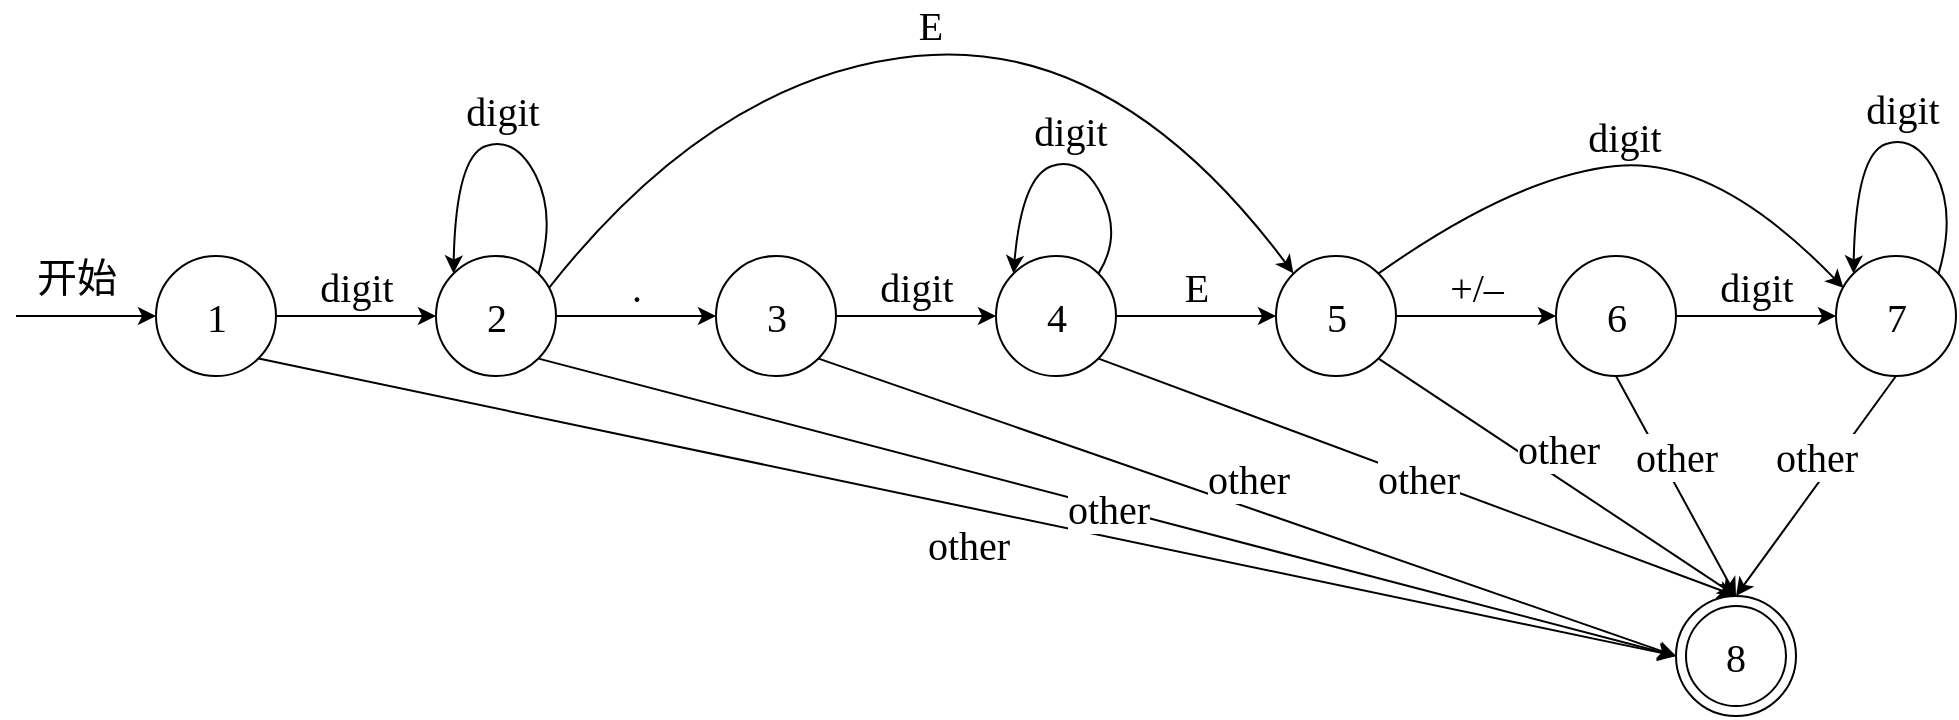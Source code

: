 <mxfile version="17.1.3" type="github"><diagram id="abUS_4wyR18_cMv0XtyM" name="Page-1"><mxGraphModel dx="1478" dy="701" grid="1" gridSize="10" guides="1" tooltips="1" connect="1" arrows="1" fold="1" page="0" pageScale="1" pageWidth="1169" pageHeight="827" math="0" shadow="0"><root><mxCell id="0"/><mxCell id="1" parent="0"/><mxCell id="eFq4i3V3FPUjtzhNM8lQ-3" value="&lt;span style=&quot;font-size: 20px&quot;&gt;digit&lt;/span&gt;" style="edgeStyle=orthogonalEdgeStyle;rounded=0;orthogonalLoop=1;jettySize=auto;html=1;labelPosition=center;verticalLabelPosition=top;align=center;verticalAlign=bottom;fontFamily=Times New Roman;" edge="1" parent="1" source="eFq4i3V3FPUjtzhNM8lQ-1" target="eFq4i3V3FPUjtzhNM8lQ-2"><mxGeometry relative="1" as="geometry"/></mxCell><mxCell id="eFq4i3V3FPUjtzhNM8lQ-1" value="&lt;font style=&quot;font-size: 20px&quot; face=&quot;Times New Roman&quot;&gt;1&lt;/font&gt;" style="verticalLabelPosition=middle;verticalAlign=middle;html=1;shape=mxgraph.flowchart.on-page_reference;perimeterSpacing=0;fontFamily=宋体-简;labelPosition=center;align=center;" vertex="1" parent="1"><mxGeometry x="60" y="270" width="60" height="60" as="geometry"/></mxCell><mxCell id="eFq4i3V3FPUjtzhNM8lQ-5" value="." style="edgeStyle=orthogonalEdgeStyle;rounded=0;orthogonalLoop=1;jettySize=auto;html=1;fontSize=20;fontFamily=Times New Roman;labelPosition=center;verticalLabelPosition=top;align=center;verticalAlign=bottom;" edge="1" parent="1" source="eFq4i3V3FPUjtzhNM8lQ-2" target="eFq4i3V3FPUjtzhNM8lQ-4"><mxGeometry relative="1" as="geometry"/></mxCell><mxCell id="eFq4i3V3FPUjtzhNM8lQ-2" value="2" style="verticalLabelPosition=middle;verticalAlign=middle;html=1;shape=mxgraph.flowchart.on-page_reference;perimeterSpacing=0;labelPosition=center;align=center;fontSize=20;fontFamily=Times New Roman;" vertex="1" parent="1"><mxGeometry x="200" y="270" width="60" height="60" as="geometry"/></mxCell><mxCell id="eFq4i3V3FPUjtzhNM8lQ-4" value="3" style="verticalLabelPosition=middle;verticalAlign=middle;html=1;shape=mxgraph.flowchart.on-page_reference;perimeterSpacing=0;fontFamily=Times New Roman;labelPosition=center;align=center;fontSize=20;" vertex="1" parent="1"><mxGeometry x="340" y="270" width="60" height="60" as="geometry"/></mxCell><mxCell id="eFq4i3V3FPUjtzhNM8lQ-9" value="E" style="edgeStyle=orthogonalEdgeStyle;rounded=0;orthogonalLoop=1;jettySize=auto;html=1;verticalAlign=bottom;fontSize=20;fontFamily=Times New Roman;" edge="1" parent="1" source="eFq4i3V3FPUjtzhNM8lQ-6" target="eFq4i3V3FPUjtzhNM8lQ-8"><mxGeometry relative="1" as="geometry"/></mxCell><mxCell id="eFq4i3V3FPUjtzhNM8lQ-6" value="4" style="verticalLabelPosition=middle;verticalAlign=middle;html=1;shape=mxgraph.flowchart.on-page_reference;perimeterSpacing=0;fontFamily=Times New Roman;fontSize=20;labelPosition=center;align=center;" vertex="1" parent="1"><mxGeometry x="480" y="270" width="60" height="60" as="geometry"/></mxCell><mxCell id="eFq4i3V3FPUjtzhNM8lQ-11" value="+/–" style="edgeStyle=orthogonalEdgeStyle;rounded=0;orthogonalLoop=1;jettySize=auto;html=1;fontFamily=Times New Roman;fontSize=20;labelPosition=center;verticalLabelPosition=top;align=center;verticalAlign=bottom;" edge="1" parent="1" source="eFq4i3V3FPUjtzhNM8lQ-8" target="eFq4i3V3FPUjtzhNM8lQ-10"><mxGeometry relative="1" as="geometry"/></mxCell><mxCell id="eFq4i3V3FPUjtzhNM8lQ-8" value="5" style="verticalLabelPosition=middle;verticalAlign=middle;html=1;shape=mxgraph.flowchart.on-page_reference;perimeterSpacing=0;labelPosition=center;align=center;fontSize=20;fontFamily=Times New Roman;" vertex="1" parent="1"><mxGeometry x="620" y="270" width="60" height="60" as="geometry"/></mxCell><mxCell id="eFq4i3V3FPUjtzhNM8lQ-13" value="digit" style="edgeStyle=orthogonalEdgeStyle;rounded=0;orthogonalLoop=1;jettySize=auto;html=1;fontSize=20;fontFamily=Times New Roman;labelPosition=center;verticalLabelPosition=top;align=center;verticalAlign=bottom;" edge="1" parent="1" source="eFq4i3V3FPUjtzhNM8lQ-10" target="eFq4i3V3FPUjtzhNM8lQ-12"><mxGeometry relative="1" as="geometry"/></mxCell><mxCell id="eFq4i3V3FPUjtzhNM8lQ-10" value="6" style="verticalLabelPosition=middle;verticalAlign=middle;html=1;shape=mxgraph.flowchart.on-page_reference;perimeterSpacing=0;fontFamily=Times New Roman;fontSize=20;labelPosition=center;align=center;" vertex="1" parent="1"><mxGeometry x="760" y="270" width="60" height="60" as="geometry"/></mxCell><mxCell id="eFq4i3V3FPUjtzhNM8lQ-15" value="other" style="orthogonalLoop=1;jettySize=auto;html=1;rounded=0;entryX=0.5;entryY=0;entryDx=0;entryDy=0;entryPerimeter=0;exitX=0.5;exitY=1;exitDx=0;exitDy=0;exitPerimeter=0;fontFamily=Times New Roman;labelPosition=center;verticalLabelPosition=top;align=center;verticalAlign=bottom;fontSize=20;" edge="1" parent="1" source="eFq4i3V3FPUjtzhNM8lQ-12" target="eFq4i3V3FPUjtzhNM8lQ-14"><mxGeometry relative="1" as="geometry"/></mxCell><mxCell id="eFq4i3V3FPUjtzhNM8lQ-12" value="7" style="verticalLabelPosition=middle;verticalAlign=middle;html=1;shape=mxgraph.flowchart.on-page_reference;perimeterSpacing=0;labelPosition=center;align=center;fontFamily=Times New Roman;fontSize=20;" vertex="1" parent="1"><mxGeometry x="900" y="270" width="60" height="60" as="geometry"/></mxCell><mxCell id="eFq4i3V3FPUjtzhNM8lQ-16" value="" style="endArrow=classic;html=1;rounded=0;" edge="1" parent="1"><mxGeometry width="50" height="50" relative="1" as="geometry"><mxPoint x="-10" y="300" as="sourcePoint"/><mxPoint x="60" y="300" as="targetPoint"/></mxGeometry></mxCell><mxCell id="eFq4i3V3FPUjtzhNM8lQ-17" value="&lt;font face=&quot;宋体-简&quot; style=&quot;font-size: 20px&quot;&gt;开始&lt;/font&gt;" style="text;html=1;resizable=0;autosize=1;align=center;verticalAlign=middle;points=[];fillColor=none;strokeColor=none;rounded=0;" vertex="1" parent="1"><mxGeometry x="-10" y="270" width="60" height="20" as="geometry"/></mxCell><mxCell id="eFq4i3V3FPUjtzhNM8lQ-20" value="digit" style="curved=1;endArrow=classic;html=1;fontFamily=Times New Roman;fontSize=20;exitX=0.855;exitY=0.145;exitDx=0;exitDy=0;exitPerimeter=0;entryX=0.145;entryY=0.145;entryDx=0;entryDy=0;entryPerimeter=0;labelPosition=center;verticalLabelPosition=top;align=center;verticalAlign=bottom;" edge="1" parent="1" source="eFq4i3V3FPUjtzhNM8lQ-2" target="eFq4i3V3FPUjtzhNM8lQ-2"><mxGeometry width="50" height="50" relative="1" as="geometry"><mxPoint x="230" y="250" as="sourcePoint"/><mxPoint x="280" y="200" as="targetPoint"/><Array as="points"><mxPoint x="260" y="250"/><mxPoint x="240" y="210"/><mxPoint x="210" y="220"/></Array></mxGeometry></mxCell><mxCell id="eFq4i3V3FPUjtzhNM8lQ-21" value="&lt;span style=&quot;font-size: 20px&quot;&gt;digit&lt;/span&gt;" style="edgeStyle=orthogonalEdgeStyle;rounded=0;orthogonalLoop=1;jettySize=auto;html=1;labelPosition=center;verticalLabelPosition=top;align=center;verticalAlign=bottom;fontFamily=Times New Roman;exitX=1;exitY=0.5;exitDx=0;exitDy=0;exitPerimeter=0;entryX=0;entryY=0.5;entryDx=0;entryDy=0;entryPerimeter=0;" edge="1" parent="1" source="eFq4i3V3FPUjtzhNM8lQ-4" target="eFq4i3V3FPUjtzhNM8lQ-6"><mxGeometry relative="1" as="geometry"><mxPoint x="418" y="310.0" as="sourcePoint"/><mxPoint x="498" y="310.0" as="targetPoint"/></mxGeometry></mxCell><mxCell id="eFq4i3V3FPUjtzhNM8lQ-22" value="digit" style="curved=1;endArrow=classic;html=1;fontFamily=Times New Roman;fontSize=20;exitX=0.855;exitY=0.145;exitDx=0;exitDy=0;exitPerimeter=0;labelPosition=center;verticalLabelPosition=top;align=center;verticalAlign=bottom;entryX=0.145;entryY=0.145;entryDx=0;entryDy=0;entryPerimeter=0;" edge="1" parent="1" source="eFq4i3V3FPUjtzhNM8lQ-6" target="eFq4i3V3FPUjtzhNM8lQ-6"><mxGeometry width="50" height="50" relative="1" as="geometry"><mxPoint x="534.3" y="288.7" as="sourcePoint"/><mxPoint x="492" y="270" as="targetPoint"/><Array as="points"><mxPoint x="543" y="260"/><mxPoint x="523" y="220"/><mxPoint x="493" y="230"/></Array></mxGeometry></mxCell><mxCell id="eFq4i3V3FPUjtzhNM8lQ-23" value="digit" style="curved=1;endArrow=classic;html=1;fontFamily=Times New Roman;fontSize=20;exitX=0.855;exitY=0.145;exitDx=0;exitDy=0;exitPerimeter=0;entryX=0.145;entryY=0.145;entryDx=0;entryDy=0;entryPerimeter=0;labelPosition=center;verticalLabelPosition=top;align=center;verticalAlign=bottom;" edge="1" parent="1" source="eFq4i3V3FPUjtzhNM8lQ-12" target="eFq4i3V3FPUjtzhNM8lQ-12"><mxGeometry width="50" height="50" relative="1" as="geometry"><mxPoint x="951.3" y="277.7" as="sourcePoint"/><mxPoint x="908.7" y="277.7" as="targetPoint"/><Array as="points"><mxPoint x="960" y="249"/><mxPoint x="940" y="209"/><mxPoint x="910" y="219"/></Array></mxGeometry></mxCell><mxCell id="eFq4i3V3FPUjtzhNM8lQ-26" value="E" style="curved=1;endArrow=classic;html=1;fontFamily=Times New Roman;fontSize=20;exitX=0.942;exitY=0.265;exitDx=0;exitDy=0;exitPerimeter=0;entryX=0.145;entryY=0.145;entryDx=0;entryDy=0;entryPerimeter=0;verticalAlign=bottom;" edge="1" parent="1" source="eFq4i3V3FPUjtzhNM8lQ-2" target="eFq4i3V3FPUjtzhNM8lQ-8"><mxGeometry width="50" height="50" relative="1" as="geometry"><mxPoint x="440" y="370" as="sourcePoint"/><mxPoint x="490" y="320" as="targetPoint"/><Array as="points"><mxPoint x="340" y="180"/><mxPoint x="540" y="160"/></Array></mxGeometry></mxCell><mxCell id="eFq4i3V3FPUjtzhNM8lQ-27" value="digit" style="curved=1;endArrow=classic;html=1;fontFamily=Times New Roman;fontSize=20;exitX=0.855;exitY=0.145;exitDx=0;exitDy=0;exitPerimeter=0;entryX=0.063;entryY=0.267;entryDx=0;entryDy=0;entryPerimeter=0;verticalAlign=bottom;" edge="1" parent="1" source="eFq4i3V3FPUjtzhNM8lQ-8" target="eFq4i3V3FPUjtzhNM8lQ-12"><mxGeometry width="50" height="50" relative="1" as="geometry"><mxPoint x="570" y="340" as="sourcePoint"/><mxPoint x="620" y="290" as="targetPoint"/><Array as="points"><mxPoint x="740" y="230"/><mxPoint x="840" y="220"/></Array></mxGeometry></mxCell><mxCell id="eFq4i3V3FPUjtzhNM8lQ-28" value="" style="group" vertex="1" connectable="0" parent="1"><mxGeometry x="900" y="410" width="60" height="60" as="geometry"/></mxCell><mxCell id="eFq4i3V3FPUjtzhNM8lQ-29" value="" style="group" vertex="1" connectable="0" parent="eFq4i3V3FPUjtzhNM8lQ-28"><mxGeometry x="-80" y="30" width="60" height="60" as="geometry"/></mxCell><mxCell id="eFq4i3V3FPUjtzhNM8lQ-14" value="8" style="verticalLabelPosition=middle;verticalAlign=middle;html=1;shape=mxgraph.flowchart.on-page_reference;perimeterSpacing=0;fontSize=20;fontFamily=Times New Roman;labelPosition=center;align=center;" vertex="1" parent="eFq4i3V3FPUjtzhNM8lQ-29"><mxGeometry width="60" height="60" as="geometry"/></mxCell><mxCell id="eFq4i3V3FPUjtzhNM8lQ-24" value="8" style="ellipse;whiteSpace=wrap;html=1;fontFamily=Times New Roman;fontSize=20;" vertex="1" parent="eFq4i3V3FPUjtzhNM8lQ-29"><mxGeometry x="5" y="5" width="50" height="50" as="geometry"/></mxCell><mxCell id="eFq4i3V3FPUjtzhNM8lQ-30" value="other" style="endArrow=classic;html=1;rounded=0;fontFamily=Times New Roman;fontSize=20;exitX=0.855;exitY=0.855;exitDx=0;exitDy=0;exitPerimeter=0;entryX=0;entryY=0.5;entryDx=0;entryDy=0;entryPerimeter=0;labelPosition=center;verticalLabelPosition=bottom;align=center;verticalAlign=top;" edge="1" parent="1" source="eFq4i3V3FPUjtzhNM8lQ-1" target="eFq4i3V3FPUjtzhNM8lQ-14"><mxGeometry width="50" height="50" relative="1" as="geometry"><mxPoint x="400" y="430" as="sourcePoint"/><mxPoint x="450" y="380" as="targetPoint"/></mxGeometry></mxCell><mxCell id="eFq4i3V3FPUjtzhNM8lQ-31" value="other" style="endArrow=classic;html=1;rounded=0;fontFamily=Times New Roman;fontSize=20;exitX=0.855;exitY=0.855;exitDx=0;exitDy=0;exitPerimeter=0;labelPosition=center;verticalLabelPosition=middle;align=center;verticalAlign=middle;" edge="1" parent="1" source="eFq4i3V3FPUjtzhNM8lQ-2"><mxGeometry width="50" height="50" relative="1" as="geometry"><mxPoint x="400" y="430" as="sourcePoint"/><mxPoint x="820" y="470" as="targetPoint"/></mxGeometry></mxCell><mxCell id="eFq4i3V3FPUjtzhNM8lQ-32" value="other" style="endArrow=classic;html=1;rounded=0;fontFamily=Times New Roman;fontSize=20;exitX=0.855;exitY=0.855;exitDx=0;exitDy=0;exitPerimeter=0;entryX=0;entryY=0.5;entryDx=0;entryDy=0;entryPerimeter=0;labelPosition=center;verticalLabelPosition=top;align=center;verticalAlign=bottom;" edge="1" parent="1" source="eFq4i3V3FPUjtzhNM8lQ-4" target="eFq4i3V3FPUjtzhNM8lQ-14"><mxGeometry width="50" height="50" relative="1" as="geometry"><mxPoint x="560" y="370" as="sourcePoint"/><mxPoint x="610" y="320" as="targetPoint"/></mxGeometry></mxCell><mxCell id="eFq4i3V3FPUjtzhNM8lQ-34" value="other" style="endArrow=classic;html=1;rounded=0;fontFamily=Times New Roman;fontSize=20;exitX=0.855;exitY=0.855;exitDx=0;exitDy=0;exitPerimeter=0;entryX=0.5;entryY=0;entryDx=0;entryDy=0;entryPerimeter=0;labelPosition=center;verticalLabelPosition=middle;align=center;verticalAlign=middle;" edge="1" parent="1" source="eFq4i3V3FPUjtzhNM8lQ-6" target="eFq4i3V3FPUjtzhNM8lQ-14"><mxGeometry width="50" height="50" relative="1" as="geometry"><mxPoint x="530" y="390" as="sourcePoint"/><mxPoint x="820" y="470" as="targetPoint"/></mxGeometry></mxCell><mxCell id="eFq4i3V3FPUjtzhNM8lQ-35" value="other" style="endArrow=classic;html=1;rounded=0;fontFamily=Times New Roman;fontSize=20;exitX=0.855;exitY=0.855;exitDx=0;exitDy=0;exitPerimeter=0;labelPosition=center;verticalLabelPosition=top;align=center;verticalAlign=bottom;" edge="1" parent="1" source="eFq4i3V3FPUjtzhNM8lQ-8"><mxGeometry width="50" height="50" relative="1" as="geometry"><mxPoint x="530" y="390" as="sourcePoint"/><mxPoint x="850" y="440" as="targetPoint"/></mxGeometry></mxCell><mxCell id="eFq4i3V3FPUjtzhNM8lQ-36" value="other" style="endArrow=classic;html=1;rounded=0;fontFamily=Times New Roman;fontSize=20;entryX=0.5;entryY=0;entryDx=0;entryDy=0;entryPerimeter=0;exitX=0.5;exitY=1;exitDx=0;exitDy=0;exitPerimeter=0;labelPosition=center;verticalLabelPosition=top;align=center;verticalAlign=bottom;" edge="1" parent="1" source="eFq4i3V3FPUjtzhNM8lQ-10" target="eFq4i3V3FPUjtzhNM8lQ-14"><mxGeometry width="50" height="50" relative="1" as="geometry"><mxPoint x="540" y="390" as="sourcePoint"/><mxPoint x="590" y="340" as="targetPoint"/></mxGeometry></mxCell></root></mxGraphModel></diagram></mxfile>